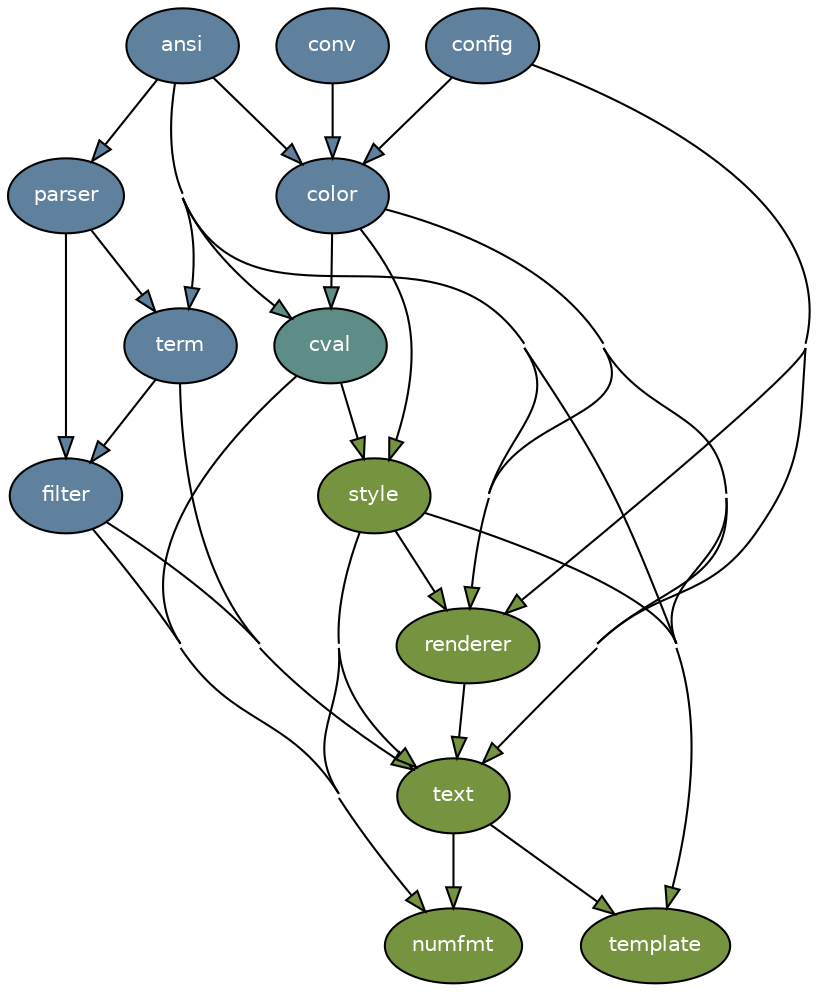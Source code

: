 
digraph G {
    concentrate = true;
    clusterrank=global;

    rankdir = TB;
    node [style=filled,fillcolor="#ffffff",fontcolor="#000000",fontname=Helvetica,fontsize=10];

    subgraph cluster_low {
    pytermor_ansi [fillcolor="#5f819d",fontcolor="#ffffff",label="ansi",group="low"];
    pytermor_color [fillcolor="#5f819d",fontcolor="#ffffff",label="color",group="low"];
    pytermor_config [fillcolor="#5f819d",fontcolor="#ffffff",label="config",group="low"];
    pytermor_conv [fillcolor="#5f819d",fontcolor="#ffffff",label="conv",group="low"];
    pytermor_filter [fillcolor="#5f819d",fontcolor="#ffffff",label="filter",group="low"];
    pytermor_parser [fillcolor="#5f819d",fontcolor="#ffffff",label="parser",group="low"];
    pytermor_term [fillcolor="#5f819d",fontcolor="#ffffff",label="term",group="low"];
    pytermor_cval [fillcolor="#5e8d87",fontcolor="#ffffff",label="cval",group="high"];
    }


    subgraph cluster_high {
    pytermor_numfmt [fillcolor="#769440",fontcolor="#ffffff",label="numfmt",group="high"];
    pytermor_renderer [fillcolor="#769440",fontcolor="#ffffff",label="renderer",group="high"];
    pytermor_style [fillcolor="#769440",fontcolor="#ffffff",label="style",group="high"];
    pytermor_template [fillcolor="#769440",fontcolor="#ffffff",label="template",group="high"];
    pytermor_text [fillcolor="#769440",fontcolor="#ffffff",label="text",group="high"];
    }
    pytermor_ansi -> pytermor_color [fillcolor="#5f819d"];
    pytermor_ansi -> pytermor_cval [fillcolor="#5e8d87"];
    pytermor_ansi -> pytermor_parser [fillcolor="#5f819d"];
    pytermor_ansi -> pytermor_renderer [fillcolor="#769440"];
    pytermor_ansi -> pytermor_template [fillcolor="#769440"];
    pytermor_ansi -> pytermor_term [fillcolor="#5f819d"];
    pytermor_color -> pytermor_cval [fillcolor="#5e8d87"];
    pytermor_color -> pytermor_renderer [fillcolor="#769440"];
    pytermor_color -> pytermor_style [fillcolor="#769440"];
    pytermor_color -> pytermor_template [fillcolor="#769440"];
    pytermor_color -> pytermor_text [fillcolor="#769440"];
    pytermor_config -> pytermor_color [fillcolor="#5f819d"];
    pytermor_config -> pytermor_renderer [fillcolor="#769440"];
    pytermor_config -> pytermor_text [fillcolor="#769440"];
    pytermor_conv -> pytermor_color [fillcolor="#5f819d"];
    pytermor_cval -> pytermor_numfmt [fillcolor="#769440"];
    pytermor_cval -> pytermor_style [fillcolor="#769440"];
    pytermor_filter -> pytermor_numfmt [fillcolor="#769440"];
    pytermor_filter -> pytermor_text [fillcolor="#769440"];
    pytermor_parser -> pytermor_filter [fillcolor="#5f819d"];
    pytermor_parser -> pytermor_term [fillcolor="#5f819d"];
    pytermor_renderer -> pytermor_text [fillcolor="#769440"];
    pytermor_style -> pytermor_numfmt [fillcolor="#769440"];
    pytermor_style -> pytermor_renderer [fillcolor="#769440"];
    pytermor_style -> pytermor_template [fillcolor="#769440"];
    pytermor_style -> pytermor_text [fillcolor="#769440"];
    pytermor_term -> pytermor_filter [fillcolor="#5f819d"];
    pytermor_term -> pytermor_text [fillcolor="#769440"];
    pytermor_text -> pytermor_numfmt [fillcolor="#769440"];
    pytermor_text -> pytermor_template [fillcolor="#769440"];
}

